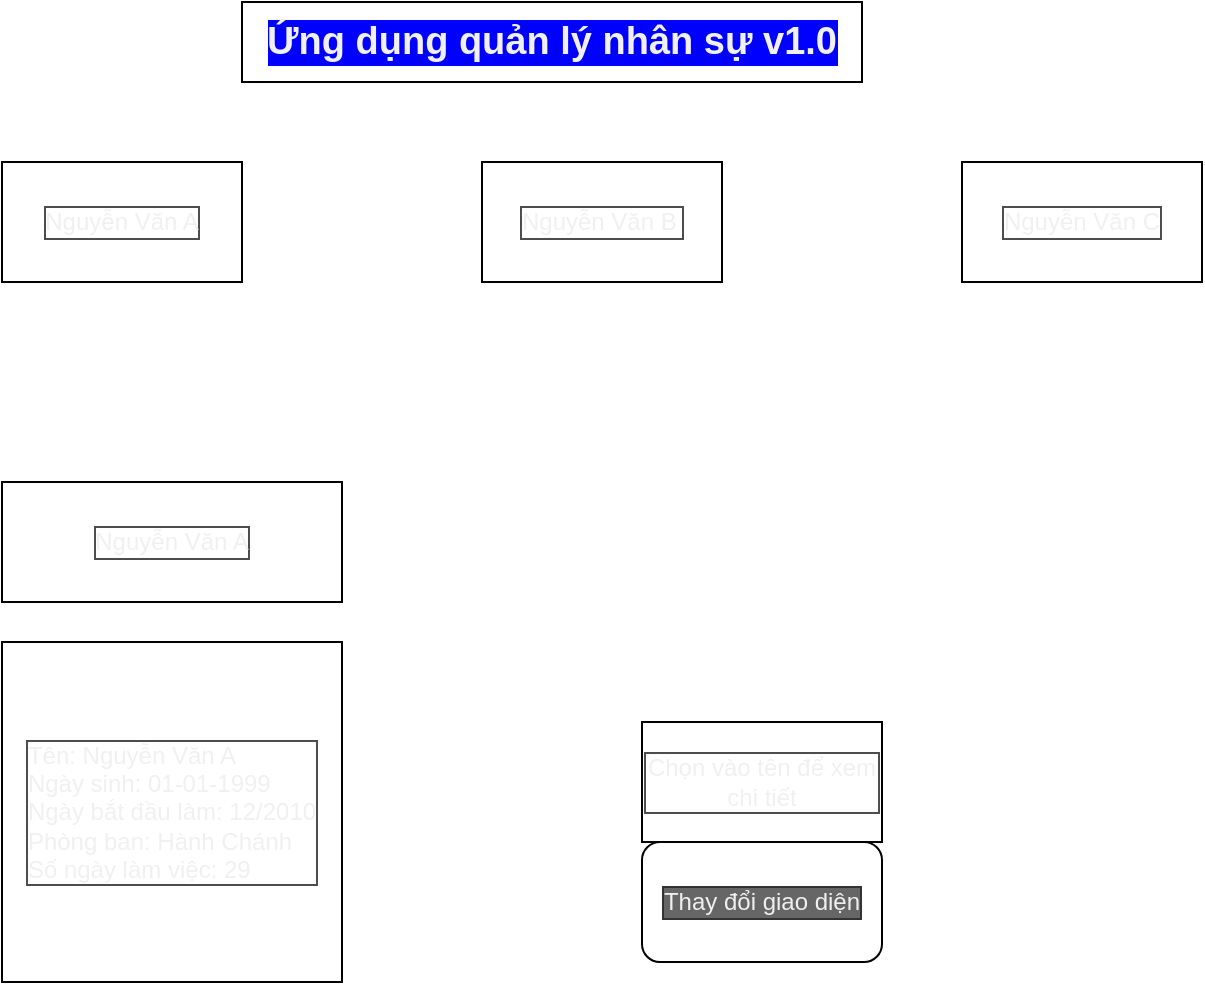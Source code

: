 <mxfile>
    <diagram id="yn1B_VnHwJeauK5d2Ksh" name="Page-1">
        <mxGraphModel dx="308" dy="357" grid="1" gridSize="10" guides="1" tooltips="1" connect="1" arrows="1" fold="1" page="1" pageScale="1" pageWidth="850" pageHeight="1100" math="0" shadow="0">
            <root>
                <mxCell id="0"/>
                <mxCell id="1" parent="0"/>
                <mxCell id="2" value="Ứng dụng quản lý nhân sự v1.0" style="rounded=0;html=1;whiteSpace=wrap;fontColor=#F0F0F0;labelBackgroundColor=#0000FF;fontSize=19;fontStyle=1" vertex="1" parent="1">
                    <mxGeometry x="240" width="310" height="40" as="geometry"/>
                </mxCell>
                <mxCell id="3" value="Nguyễn Văn A" style="rounded=0;whiteSpace=wrap;html=1;labelBackgroundColor=none;fontColor=#F0F0F0;labelBorderColor=#4D4D4D;" vertex="1" parent="1">
                    <mxGeometry x="120" y="80" width="120" height="60" as="geometry"/>
                </mxCell>
                <mxCell id="4" value="Nguyễn Văn B&lt;span style=&quot;white-space: pre&quot;&gt;&#9;&lt;/span&gt;" style="rounded=0;whiteSpace=wrap;html=1;labelBackgroundColor=none;fontColor=#F0F0F0;labelBorderColor=#4D4D4D;" vertex="1" parent="1">
                    <mxGeometry x="360" y="80" width="120" height="60" as="geometry"/>
                </mxCell>
                <mxCell id="5" value="Nguyễn Văn C" style="rounded=0;whiteSpace=wrap;html=1;labelBackgroundColor=none;fontColor=#F0F0F0;labelBorderColor=#4D4D4D;" vertex="1" parent="1">
                    <mxGeometry x="600" y="80" width="120" height="60" as="geometry"/>
                </mxCell>
                <mxCell id="7" value="Nguyễn Văn A" style="rounded=0;whiteSpace=wrap;html=1;labelBackgroundColor=none;fontColor=#F0F0F0;labelBorderColor=#4D4D4D;" vertex="1" parent="1">
                    <mxGeometry x="120" y="240" width="170" height="60" as="geometry"/>
                </mxCell>
                <mxCell id="8" value="&lt;div style=&quot;text-align: left; font-size: 12px;&quot;&gt;Tên: Nguyễn Văn A&lt;/div&gt;&lt;div style=&quot;text-align: left; font-size: 12px;&quot;&gt;Ngày sinh: 01-01-1999&lt;/div&gt;Ngày bắt đầu làm: 12/2010&lt;br style=&quot;font-size: 12px;&quot;&gt;&lt;div style=&quot;text-align: left; font-size: 12px;&quot;&gt;Phòng ban: Hành Chánh&lt;/div&gt;&lt;div style=&quot;text-align: left; font-size: 12px;&quot;&gt;Số ngày làm việc: 29&lt;/div&gt;" style="whiteSpace=wrap;html=1;aspect=fixed;labelBackgroundColor=none;fontColor=#F0F0F0;labelBorderColor=#4D4D4D;fontSize=12;" vertex="1" parent="1">
                    <mxGeometry x="120" y="320" width="170" height="170" as="geometry"/>
                </mxCell>
                <mxCell id="9" value="Thay đổi giao diện" style="rounded=1;whiteSpace=wrap;html=1;labelBackgroundColor=#666666;fontColor=#F0F0F0;labelBorderColor=#333333;" vertex="1" parent="1">
                    <mxGeometry x="440" y="420" width="120" height="60" as="geometry"/>
                </mxCell>
                <mxCell id="10" value="Chọn vào tên để xem chi tiết" style="rounded=0;whiteSpace=wrap;html=1;labelBackgroundColor=none;fontColor=#F0F0F0;labelBorderColor=#4D4D4D;" vertex="1" parent="1">
                    <mxGeometry x="440" y="360" width="120" height="60" as="geometry"/>
                </mxCell>
            </root>
        </mxGraphModel>
    </diagram>
</mxfile>